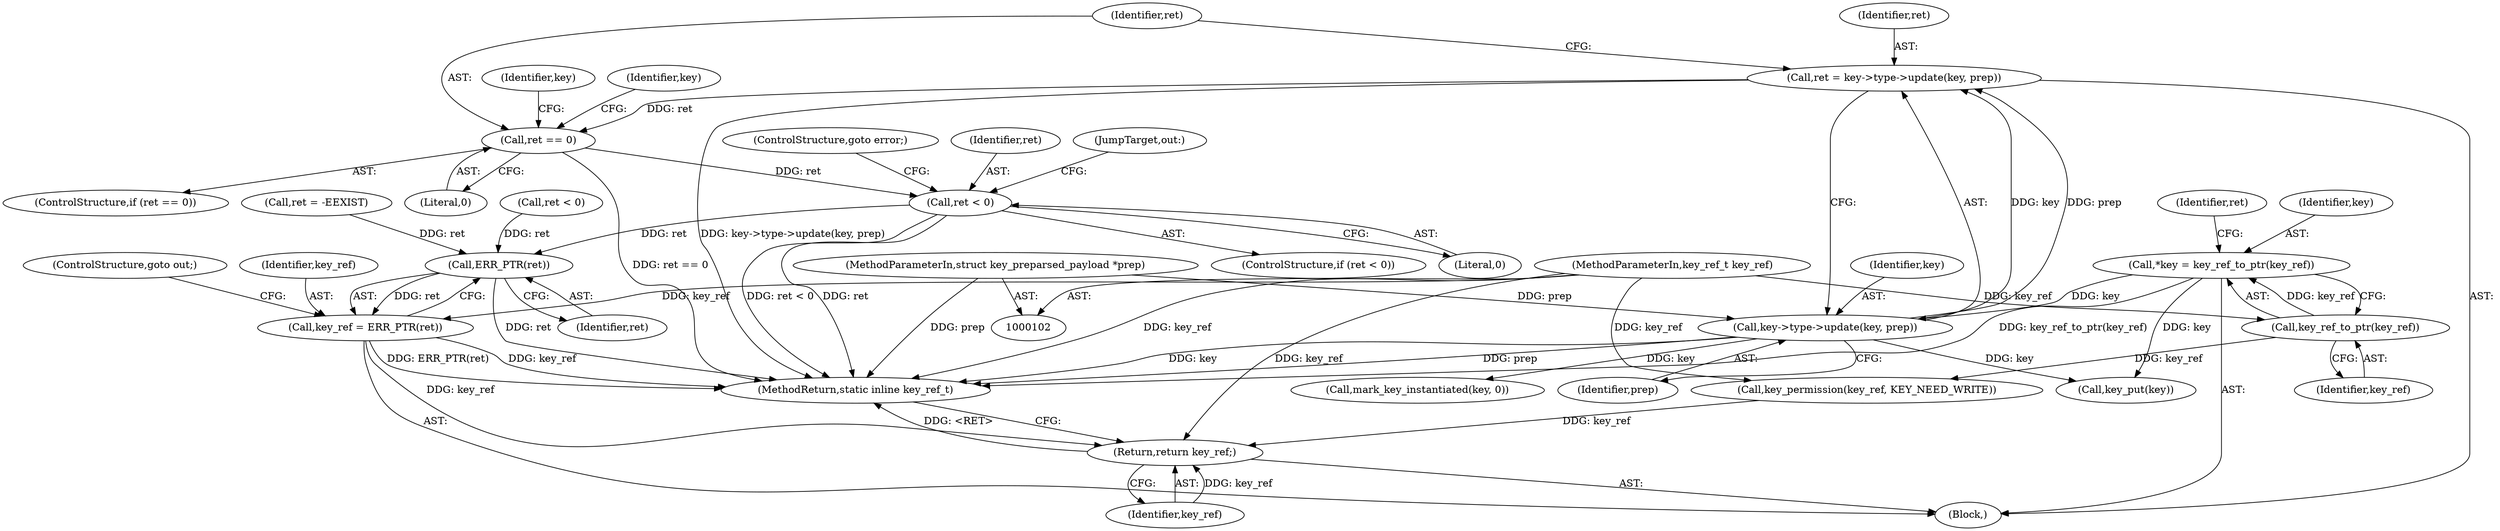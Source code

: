 digraph "0_linux_363b02dab09b3226f3bd1420dad9c72b79a42a76_5@API" {
"1000139" [label="(Call,ret = key->type->update(key, prep))"];
"1000141" [label="(Call,key->type->update(key, prep))"];
"1000107" [label="(Call,*key = key_ref_to_ptr(key_ref))"];
"1000109" [label="(Call,key_ref_to_ptr(key_ref))"];
"1000103" [label="(MethodParameterIn,key_ref_t key_ref)"];
"1000104" [label="(MethodParameterIn,struct key_preparsed_payload *prep)"];
"1000145" [label="(Call,ret == 0)"];
"1000157" [label="(Call,ret < 0)"];
"1000169" [label="(Call,ERR_PTR(ret))"];
"1000167" [label="(Call,key_ref = ERR_PTR(ret))"];
"1000162" [label="(Return,return key_ref;)"];
"1000167" [label="(Call,key_ref = ERR_PTR(ret))"];
"1000145" [label="(Call,ret == 0)"];
"1000169" [label="(Call,ERR_PTR(ret))"];
"1000168" [label="(Identifier,key_ref)"];
"1000103" [label="(MethodParameterIn,key_ref_t key_ref)"];
"1000159" [label="(Literal,0)"];
"1000141" [label="(Call,key->type->update(key, prep))"];
"1000104" [label="(MethodParameterIn,struct key_preparsed_payload *prep)"];
"1000172" [label="(MethodReturn,static inline key_ref_t)"];
"1000143" [label="(Identifier,prep)"];
"1000118" [label="(Call,ret < 0)"];
"1000156" [label="(ControlStructure,if (ret < 0))"];
"1000140" [label="(Identifier,ret)"];
"1000171" [label="(ControlStructure,goto out;)"];
"1000162" [label="(Return,return key_ref;)"];
"1000163" [label="(Identifier,key_ref)"];
"1000160" [label="(ControlStructure,goto error;)"];
"1000165" [label="(Call,key_put(key))"];
"1000110" [label="(Identifier,key_ref)"];
"1000158" [label="(Identifier,ret)"];
"1000114" [label="(Call,key_permission(key_ref, KEY_NEED_WRITE))"];
"1000154" [label="(Identifier,key)"];
"1000109" [label="(Call,key_ref_to_ptr(key_ref))"];
"1000113" [label="(Identifier,ret)"];
"1000157" [label="(Call,ret < 0)"];
"1000105" [label="(Block,)"];
"1000122" [label="(Call,ret = -EEXIST)"];
"1000139" [label="(Call,ret = key->type->update(key, prep))"];
"1000147" [label="(Literal,0)"];
"1000170" [label="(Identifier,ret)"];
"1000144" [label="(ControlStructure,if (ret == 0))"];
"1000149" [label="(Identifier,key)"];
"1000146" [label="(Identifier,ret)"];
"1000142" [label="(Identifier,key)"];
"1000107" [label="(Call,*key = key_ref_to_ptr(key_ref))"];
"1000108" [label="(Identifier,key)"];
"1000161" [label="(JumpTarget,out:)"];
"1000148" [label="(Call,mark_key_instantiated(key, 0))"];
"1000139" -> "1000105"  [label="AST: "];
"1000139" -> "1000141"  [label="CFG: "];
"1000140" -> "1000139"  [label="AST: "];
"1000141" -> "1000139"  [label="AST: "];
"1000146" -> "1000139"  [label="CFG: "];
"1000139" -> "1000172"  [label="DDG: key->type->update(key, prep)"];
"1000141" -> "1000139"  [label="DDG: key"];
"1000141" -> "1000139"  [label="DDG: prep"];
"1000139" -> "1000145"  [label="DDG: ret"];
"1000141" -> "1000143"  [label="CFG: "];
"1000142" -> "1000141"  [label="AST: "];
"1000143" -> "1000141"  [label="AST: "];
"1000141" -> "1000172"  [label="DDG: key"];
"1000141" -> "1000172"  [label="DDG: prep"];
"1000107" -> "1000141"  [label="DDG: key"];
"1000104" -> "1000141"  [label="DDG: prep"];
"1000141" -> "1000148"  [label="DDG: key"];
"1000141" -> "1000165"  [label="DDG: key"];
"1000107" -> "1000105"  [label="AST: "];
"1000107" -> "1000109"  [label="CFG: "];
"1000108" -> "1000107"  [label="AST: "];
"1000109" -> "1000107"  [label="AST: "];
"1000113" -> "1000107"  [label="CFG: "];
"1000107" -> "1000172"  [label="DDG: key_ref_to_ptr(key_ref)"];
"1000109" -> "1000107"  [label="DDG: key_ref"];
"1000107" -> "1000165"  [label="DDG: key"];
"1000109" -> "1000110"  [label="CFG: "];
"1000110" -> "1000109"  [label="AST: "];
"1000103" -> "1000109"  [label="DDG: key_ref"];
"1000109" -> "1000114"  [label="DDG: key_ref"];
"1000103" -> "1000102"  [label="AST: "];
"1000103" -> "1000172"  [label="DDG: key_ref"];
"1000103" -> "1000114"  [label="DDG: key_ref"];
"1000103" -> "1000162"  [label="DDG: key_ref"];
"1000103" -> "1000167"  [label="DDG: key_ref"];
"1000104" -> "1000102"  [label="AST: "];
"1000104" -> "1000172"  [label="DDG: prep"];
"1000145" -> "1000144"  [label="AST: "];
"1000145" -> "1000147"  [label="CFG: "];
"1000146" -> "1000145"  [label="AST: "];
"1000147" -> "1000145"  [label="AST: "];
"1000149" -> "1000145"  [label="CFG: "];
"1000154" -> "1000145"  [label="CFG: "];
"1000145" -> "1000172"  [label="DDG: ret == 0"];
"1000145" -> "1000157"  [label="DDG: ret"];
"1000157" -> "1000156"  [label="AST: "];
"1000157" -> "1000159"  [label="CFG: "];
"1000158" -> "1000157"  [label="AST: "];
"1000159" -> "1000157"  [label="AST: "];
"1000160" -> "1000157"  [label="CFG: "];
"1000161" -> "1000157"  [label="CFG: "];
"1000157" -> "1000172"  [label="DDG: ret < 0"];
"1000157" -> "1000172"  [label="DDG: ret"];
"1000157" -> "1000169"  [label="DDG: ret"];
"1000169" -> "1000167"  [label="AST: "];
"1000169" -> "1000170"  [label="CFG: "];
"1000170" -> "1000169"  [label="AST: "];
"1000167" -> "1000169"  [label="CFG: "];
"1000169" -> "1000172"  [label="DDG: ret"];
"1000169" -> "1000167"  [label="DDG: ret"];
"1000122" -> "1000169"  [label="DDG: ret"];
"1000118" -> "1000169"  [label="DDG: ret"];
"1000167" -> "1000105"  [label="AST: "];
"1000168" -> "1000167"  [label="AST: "];
"1000171" -> "1000167"  [label="CFG: "];
"1000167" -> "1000172"  [label="DDG: key_ref"];
"1000167" -> "1000172"  [label="DDG: ERR_PTR(ret)"];
"1000167" -> "1000162"  [label="DDG: key_ref"];
"1000162" -> "1000105"  [label="AST: "];
"1000162" -> "1000163"  [label="CFG: "];
"1000163" -> "1000162"  [label="AST: "];
"1000172" -> "1000162"  [label="CFG: "];
"1000162" -> "1000172"  [label="DDG: <RET>"];
"1000163" -> "1000162"  [label="DDG: key_ref"];
"1000114" -> "1000162"  [label="DDG: key_ref"];
}

